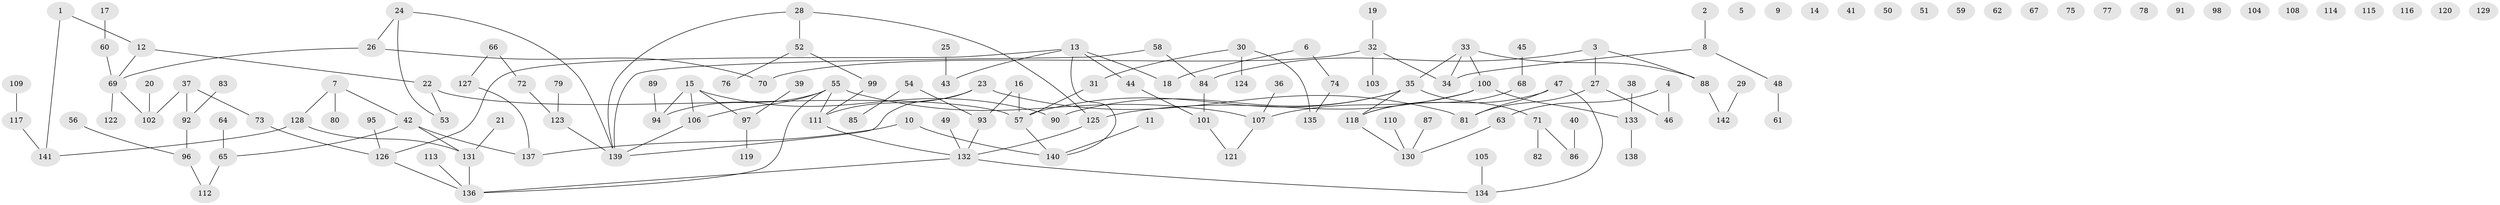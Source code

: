 // Generated by graph-tools (version 1.1) at 2025/33/03/09/25 02:33:59]
// undirected, 142 vertices, 146 edges
graph export_dot {
graph [start="1"]
  node [color=gray90,style=filled];
  1;
  2;
  3;
  4;
  5;
  6;
  7;
  8;
  9;
  10;
  11;
  12;
  13;
  14;
  15;
  16;
  17;
  18;
  19;
  20;
  21;
  22;
  23;
  24;
  25;
  26;
  27;
  28;
  29;
  30;
  31;
  32;
  33;
  34;
  35;
  36;
  37;
  38;
  39;
  40;
  41;
  42;
  43;
  44;
  45;
  46;
  47;
  48;
  49;
  50;
  51;
  52;
  53;
  54;
  55;
  56;
  57;
  58;
  59;
  60;
  61;
  62;
  63;
  64;
  65;
  66;
  67;
  68;
  69;
  70;
  71;
  72;
  73;
  74;
  75;
  76;
  77;
  78;
  79;
  80;
  81;
  82;
  83;
  84;
  85;
  86;
  87;
  88;
  89;
  90;
  91;
  92;
  93;
  94;
  95;
  96;
  97;
  98;
  99;
  100;
  101;
  102;
  103;
  104;
  105;
  106;
  107;
  108;
  109;
  110;
  111;
  112;
  113;
  114;
  115;
  116;
  117;
  118;
  119;
  120;
  121;
  122;
  123;
  124;
  125;
  126;
  127;
  128;
  129;
  130;
  131;
  132;
  133;
  134;
  135;
  136;
  137;
  138;
  139;
  140;
  141;
  142;
  1 -- 12;
  1 -- 141;
  2 -- 8;
  3 -- 27;
  3 -- 84;
  3 -- 88;
  4 -- 46;
  4 -- 63;
  6 -- 18;
  6 -- 74;
  7 -- 42;
  7 -- 80;
  7 -- 128;
  8 -- 34;
  8 -- 48;
  10 -- 137;
  10 -- 140;
  11 -- 140;
  12 -- 22;
  12 -- 69;
  13 -- 18;
  13 -- 43;
  13 -- 44;
  13 -- 126;
  13 -- 140;
  15 -- 90;
  15 -- 94;
  15 -- 97;
  15 -- 106;
  16 -- 57;
  16 -- 93;
  17 -- 60;
  19 -- 32;
  20 -- 102;
  21 -- 131;
  22 -- 53;
  22 -- 57;
  23 -- 81;
  23 -- 111;
  23 -- 139;
  24 -- 26;
  24 -- 53;
  24 -- 139;
  25 -- 43;
  26 -- 69;
  26 -- 70;
  27 -- 46;
  27 -- 81;
  28 -- 52;
  28 -- 125;
  28 -- 139;
  29 -- 142;
  30 -- 31;
  30 -- 124;
  30 -- 135;
  31 -- 57;
  32 -- 34;
  32 -- 70;
  32 -- 103;
  33 -- 34;
  33 -- 35;
  33 -- 88;
  33 -- 100;
  35 -- 57;
  35 -- 71;
  35 -- 90;
  35 -- 118;
  36 -- 107;
  37 -- 73;
  37 -- 92;
  37 -- 102;
  38 -- 133;
  39 -- 97;
  40 -- 86;
  42 -- 65;
  42 -- 131;
  42 -- 137;
  44 -- 101;
  45 -- 68;
  47 -- 81;
  47 -- 118;
  47 -- 134;
  48 -- 61;
  49 -- 132;
  52 -- 76;
  52 -- 99;
  54 -- 85;
  54 -- 93;
  55 -- 94;
  55 -- 106;
  55 -- 107;
  55 -- 111;
  55 -- 136;
  56 -- 96;
  57 -- 140;
  58 -- 84;
  58 -- 139;
  60 -- 69;
  63 -- 130;
  64 -- 65;
  65 -- 112;
  66 -- 72;
  66 -- 127;
  68 -- 118;
  69 -- 102;
  69 -- 122;
  71 -- 82;
  71 -- 86;
  72 -- 123;
  73 -- 126;
  74 -- 135;
  79 -- 123;
  83 -- 92;
  84 -- 101;
  87 -- 130;
  88 -- 142;
  89 -- 94;
  92 -- 96;
  93 -- 132;
  95 -- 126;
  96 -- 112;
  97 -- 119;
  99 -- 111;
  100 -- 107;
  100 -- 125;
  100 -- 133;
  101 -- 121;
  105 -- 134;
  106 -- 139;
  107 -- 121;
  109 -- 117;
  110 -- 130;
  111 -- 132;
  113 -- 136;
  117 -- 141;
  118 -- 130;
  123 -- 139;
  125 -- 132;
  126 -- 136;
  127 -- 137;
  128 -- 131;
  128 -- 141;
  131 -- 136;
  132 -- 134;
  132 -- 136;
  133 -- 138;
}
